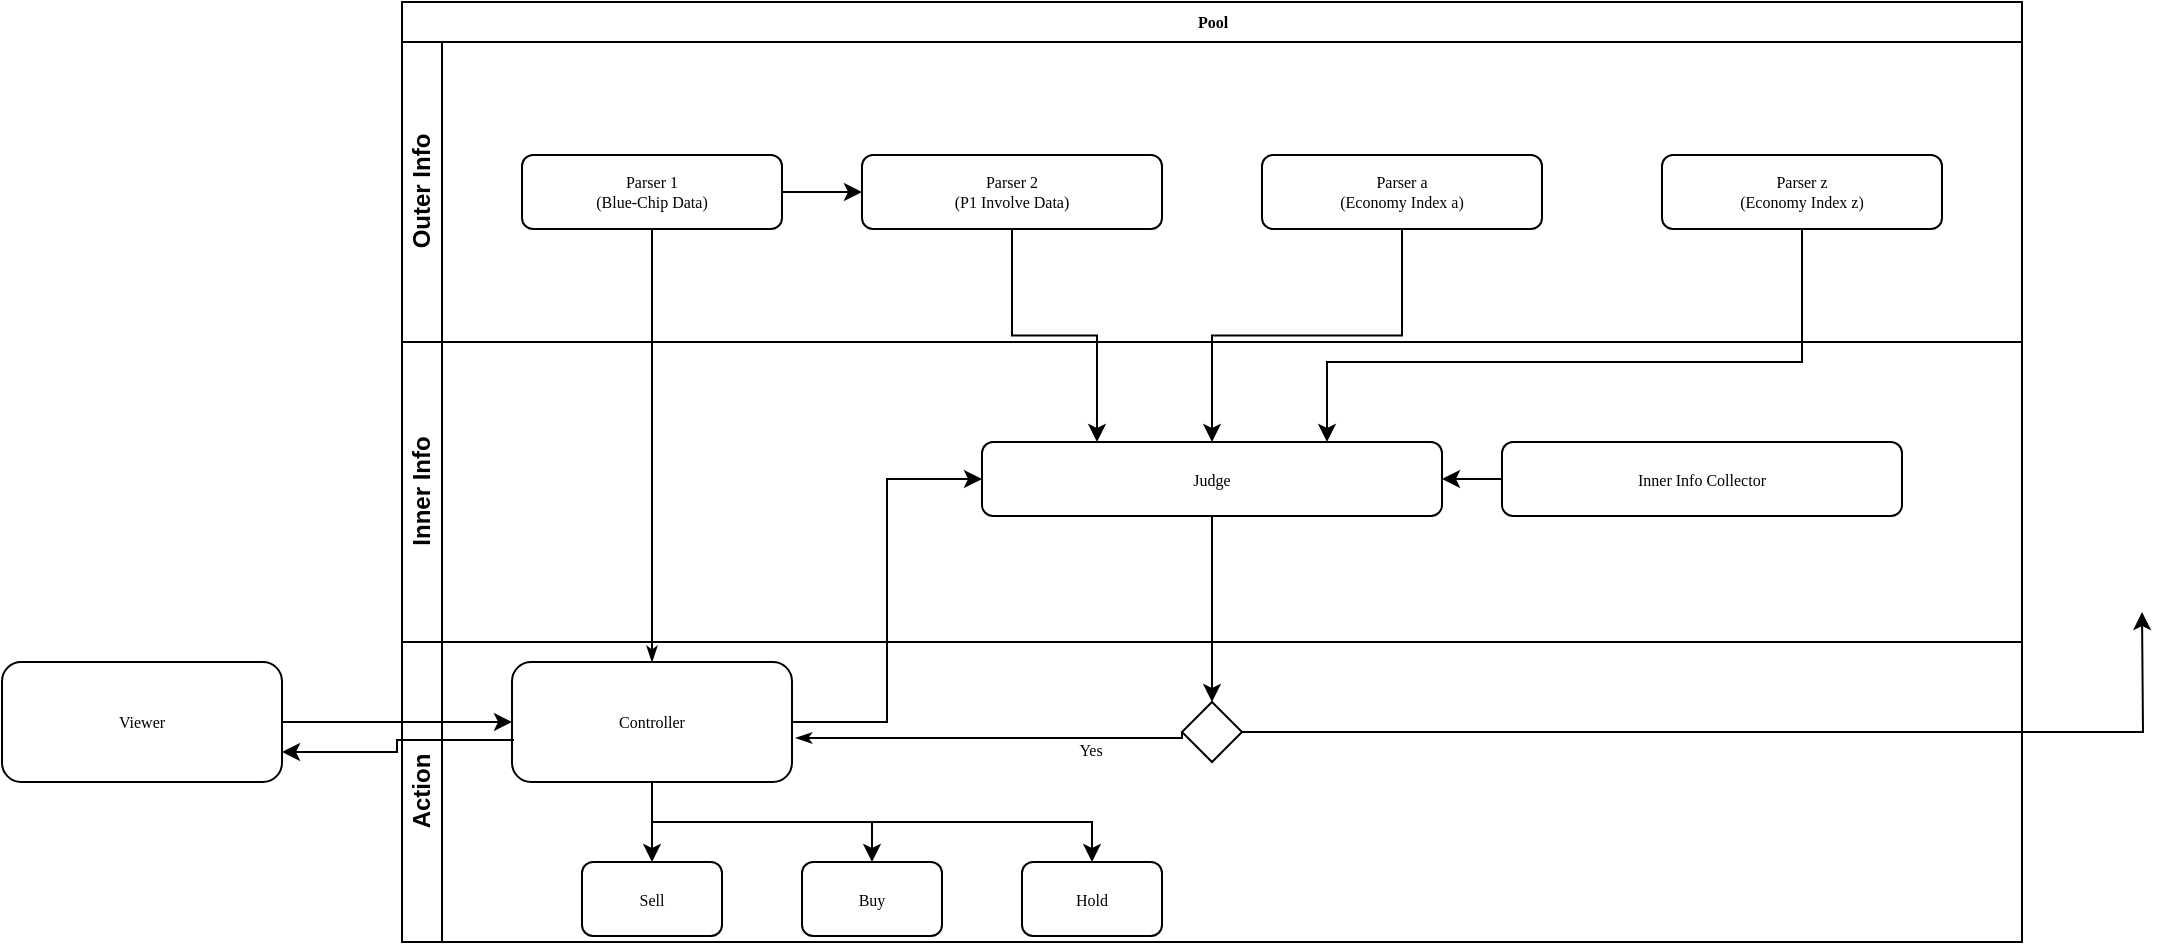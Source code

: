 <mxfile version="20.8.23" type="github">
  <diagram name="Page-1" id="c7488fd3-1785-93aa-aadb-54a6760d102a">
    <mxGraphModel dx="1434" dy="764" grid="1" gridSize="10" guides="1" tooltips="1" connect="1" arrows="1" fold="1" page="1" pageScale="1" pageWidth="1100" pageHeight="850" background="none" math="0" shadow="0">
      <root>
        <mxCell id="0" />
        <mxCell id="1" parent="0" />
        <mxCell id="2b4e8129b02d487f-1" value="Pool" style="swimlane;html=1;childLayout=stackLayout;horizontal=1;startSize=20;horizontalStack=0;rounded=0;shadow=0;labelBackgroundColor=none;strokeWidth=1;fontFamily=Verdana;fontSize=8;align=center;" parent="1" vertex="1">
          <mxGeometry x="240" y="90" width="810" height="470" as="geometry" />
        </mxCell>
        <mxCell id="2b4e8129b02d487f-2" value="Outer Info" style="swimlane;html=1;startSize=20;horizontal=0;" parent="2b4e8129b02d487f-1" vertex="1">
          <mxGeometry y="20" width="810" height="150" as="geometry" />
        </mxCell>
        <mxCell id="RFira_8sWEjnsQ_JQMl_-6" style="edgeStyle=orthogonalEdgeStyle;rounded=0;orthogonalLoop=1;jettySize=auto;html=1;exitX=1;exitY=0.5;exitDx=0;exitDy=0;entryX=0;entryY=0.5;entryDx=0;entryDy=0;" edge="1" parent="2b4e8129b02d487f-2" source="2b4e8129b02d487f-6" target="2b4e8129b02d487f-7">
          <mxGeometry relative="1" as="geometry" />
        </mxCell>
        <mxCell id="2b4e8129b02d487f-6" value="Parser 1&lt;br&gt;(Blue-Chip Data)" style="rounded=1;whiteSpace=wrap;html=1;shadow=0;labelBackgroundColor=none;strokeWidth=1;fontFamily=Verdana;fontSize=8;align=center;" parent="2b4e8129b02d487f-2" vertex="1">
          <mxGeometry x="60" y="56.5" width="130" height="37" as="geometry" />
        </mxCell>
        <mxCell id="2b4e8129b02d487f-7" value="Parser 2&lt;br&gt;(P1 Involve Data)" style="rounded=1;whiteSpace=wrap;html=1;shadow=0;labelBackgroundColor=none;strokeWidth=1;fontFamily=Verdana;fontSize=8;align=center;" parent="2b4e8129b02d487f-2" vertex="1">
          <mxGeometry x="230" y="56.5" width="150" height="37" as="geometry" />
        </mxCell>
        <mxCell id="2b4e8129b02d487f-9" value="Parser a&lt;br&gt;(Economy Index a)" style="rounded=1;whiteSpace=wrap;html=1;shadow=0;labelBackgroundColor=none;strokeWidth=1;fontFamily=Verdana;fontSize=8;align=center;" parent="2b4e8129b02d487f-2" vertex="1">
          <mxGeometry x="430" y="56.5" width="140" height="37" as="geometry" />
        </mxCell>
        <mxCell id="RFira_8sWEjnsQ_JQMl_-8" value="Parser z&lt;br&gt;(Economy Index z)" style="rounded=1;whiteSpace=wrap;html=1;shadow=0;labelBackgroundColor=none;strokeWidth=1;fontFamily=Verdana;fontSize=8;align=center;" vertex="1" parent="2b4e8129b02d487f-2">
          <mxGeometry x="630" y="56.5" width="140" height="37" as="geometry" />
        </mxCell>
        <mxCell id="2b4e8129b02d487f-3" value="Inner Info" style="swimlane;html=1;startSize=20;horizontal=0;" parent="2b4e8129b02d487f-1" vertex="1">
          <mxGeometry y="170" width="810" height="150" as="geometry" />
        </mxCell>
        <mxCell id="RFira_8sWEjnsQ_JQMl_-17" style="edgeStyle=orthogonalEdgeStyle;rounded=0;orthogonalLoop=1;jettySize=auto;html=1;" edge="1" parent="2b4e8129b02d487f-3" source="2b4e8129b02d487f-13">
          <mxGeometry relative="1" as="geometry">
            <mxPoint x="870" y="135" as="targetPoint" />
          </mxGeometry>
        </mxCell>
        <mxCell id="RFira_8sWEjnsQ_JQMl_-13" style="edgeStyle=orthogonalEdgeStyle;rounded=0;orthogonalLoop=1;jettySize=auto;html=1;entryX=1;entryY=0.5;entryDx=0;entryDy=0;" edge="1" parent="2b4e8129b02d487f-3" source="RFira_8sWEjnsQ_JQMl_-3" target="RFira_8sWEjnsQ_JQMl_-4">
          <mxGeometry relative="1" as="geometry" />
        </mxCell>
        <mxCell id="RFira_8sWEjnsQ_JQMl_-3" value="Inner Info Collector" style="rounded=1;whiteSpace=wrap;html=1;shadow=0;labelBackgroundColor=none;strokeWidth=1;fontFamily=Verdana;fontSize=8;align=center;" vertex="1" parent="2b4e8129b02d487f-3">
          <mxGeometry x="550" y="50" width="200" height="37" as="geometry" />
        </mxCell>
        <mxCell id="RFira_8sWEjnsQ_JQMl_-4" value="Judge" style="rounded=1;whiteSpace=wrap;html=1;shadow=0;labelBackgroundColor=none;strokeWidth=1;fontFamily=Verdana;fontSize=8;align=center;" vertex="1" parent="2b4e8129b02d487f-3">
          <mxGeometry x="290" y="50" width="230" height="37" as="geometry" />
        </mxCell>
        <mxCell id="2b4e8129b02d487f-4" value="Action" style="swimlane;html=1;startSize=20;horizontal=0;" parent="2b4e8129b02d487f-1" vertex="1">
          <mxGeometry y="320" width="810" height="150" as="geometry" />
        </mxCell>
        <mxCell id="2b4e8129b02d487f-14" value="Sell" style="rounded=1;whiteSpace=wrap;html=1;shadow=0;labelBackgroundColor=none;strokeWidth=1;fontFamily=Verdana;fontSize=8;align=center;" parent="2b4e8129b02d487f-4" vertex="1">
          <mxGeometry x="90" y="110.0" width="70" height="37" as="geometry" />
        </mxCell>
        <mxCell id="2b4e8129b02d487f-17" value="Buy" style="rounded=1;whiteSpace=wrap;html=1;shadow=0;labelBackgroundColor=none;strokeWidth=1;fontFamily=Verdana;fontSize=8;align=center;" parent="2b4e8129b02d487f-4" vertex="1">
          <mxGeometry x="200" y="110" width="70" height="37" as="geometry" />
        </mxCell>
        <mxCell id="RFira_8sWEjnsQ_JQMl_-18" value="Yes" style="edgeStyle=orthogonalEdgeStyle;rounded=0;html=1;labelBackgroundColor=none;startArrow=none;startFill=0;startSize=5;endArrow=classicThin;endFill=1;endSize=5;jettySize=auto;orthogonalLoop=1;strokeWidth=1;fontFamily=Verdana;fontSize=8;exitX=0;exitY=0.5;exitDx=0;exitDy=0;exitPerimeter=0;entryX=1.014;entryY=0.633;entryDx=0;entryDy=0;entryPerimeter=0;" edge="1" parent="2b4e8129b02d487f-4" source="2b4e8129b02d487f-13" target="2b4e8129b02d487f-12">
          <mxGeometry x="-0.5" y="6" relative="1" as="geometry">
            <mxPoint as="offset" />
            <mxPoint x="360" y="45" as="sourcePoint" />
            <mxPoint x="270" y="10" as="targetPoint" />
            <Array as="points">
              <mxPoint x="390" y="48" />
            </Array>
          </mxGeometry>
        </mxCell>
        <mxCell id="RFira_8sWEjnsQ_JQMl_-19" value="Hold" style="rounded=1;whiteSpace=wrap;html=1;shadow=0;labelBackgroundColor=none;strokeWidth=1;fontFamily=Verdana;fontSize=8;align=center;" vertex="1" parent="2b4e8129b02d487f-4">
          <mxGeometry x="310" y="110" width="70" height="37" as="geometry" />
        </mxCell>
        <mxCell id="RFira_8sWEjnsQ_JQMl_-24" style="edgeStyle=orthogonalEdgeStyle;rounded=0;orthogonalLoop=1;jettySize=auto;html=1;entryX=0.5;entryY=0;entryDx=0;entryDy=0;" edge="1" parent="2b4e8129b02d487f-4" source="2b4e8129b02d487f-12" target="2b4e8129b02d487f-17">
          <mxGeometry relative="1" as="geometry">
            <Array as="points">
              <mxPoint x="125" y="90" />
              <mxPoint x="235" y="90" />
            </Array>
          </mxGeometry>
        </mxCell>
        <mxCell id="RFira_8sWEjnsQ_JQMl_-25" style="edgeStyle=orthogonalEdgeStyle;rounded=0;orthogonalLoop=1;jettySize=auto;html=1;entryX=0.5;entryY=0;entryDx=0;entryDy=0;" edge="1" parent="2b4e8129b02d487f-4" source="2b4e8129b02d487f-12" target="2b4e8129b02d487f-14">
          <mxGeometry relative="1" as="geometry" />
        </mxCell>
        <mxCell id="2b4e8129b02d487f-12" value="Controller" style="rounded=1;whiteSpace=wrap;html=1;shadow=0;labelBackgroundColor=none;strokeWidth=1;fontFamily=Verdana;fontSize=8;align=center;arcSize=16;" parent="2b4e8129b02d487f-4" vertex="1">
          <mxGeometry x="55" y="10" width="140" height="60" as="geometry" />
        </mxCell>
        <mxCell id="RFira_8sWEjnsQ_JQMl_-22" style="edgeStyle=orthogonalEdgeStyle;rounded=0;orthogonalLoop=1;jettySize=auto;html=1;entryX=0.5;entryY=0;entryDx=0;entryDy=0;" edge="1" parent="2b4e8129b02d487f-4" source="2b4e8129b02d487f-12" target="RFira_8sWEjnsQ_JQMl_-19">
          <mxGeometry relative="1" as="geometry">
            <Array as="points">
              <mxPoint x="125" y="90" />
              <mxPoint x="345" y="90" />
            </Array>
          </mxGeometry>
        </mxCell>
        <mxCell id="2b4e8129b02d487f-13" value="" style="strokeWidth=1;html=1;shape=mxgraph.flowchart.decision;whiteSpace=wrap;rounded=1;shadow=0;labelBackgroundColor=none;fontFamily=Verdana;fontSize=8;align=center;" parent="2b4e8129b02d487f-4" vertex="1">
          <mxGeometry x="390" y="30.0" width="30" height="30" as="geometry" />
        </mxCell>
        <mxCell id="2b4e8129b02d487f-24" style="edgeStyle=orthogonalEdgeStyle;rounded=0;html=1;labelBackgroundColor=none;startArrow=none;startFill=0;startSize=5;endArrow=classicThin;endFill=1;endSize=5;jettySize=auto;orthogonalLoop=1;strokeWidth=1;fontFamily=Verdana;fontSize=8" parent="2b4e8129b02d487f-1" source="2b4e8129b02d487f-6" target="2b4e8129b02d487f-12" edge="1">
          <mxGeometry relative="1" as="geometry" />
        </mxCell>
        <mxCell id="RFira_8sWEjnsQ_JQMl_-10" style="edgeStyle=orthogonalEdgeStyle;rounded=0;orthogonalLoop=1;jettySize=auto;html=1;entryX=0.25;entryY=0;entryDx=0;entryDy=0;" edge="1" parent="2b4e8129b02d487f-1" source="2b4e8129b02d487f-7" target="RFira_8sWEjnsQ_JQMl_-4">
          <mxGeometry relative="1" as="geometry" />
        </mxCell>
        <mxCell id="RFira_8sWEjnsQ_JQMl_-11" style="edgeStyle=orthogonalEdgeStyle;rounded=0;orthogonalLoop=1;jettySize=auto;html=1;entryX=0.5;entryY=0;entryDx=0;entryDy=0;" edge="1" parent="2b4e8129b02d487f-1" source="2b4e8129b02d487f-9" target="RFira_8sWEjnsQ_JQMl_-4">
          <mxGeometry relative="1" as="geometry" />
        </mxCell>
        <mxCell id="RFira_8sWEjnsQ_JQMl_-12" style="edgeStyle=orthogonalEdgeStyle;rounded=0;orthogonalLoop=1;jettySize=auto;html=1;entryX=0.75;entryY=0;entryDx=0;entryDy=0;" edge="1" parent="2b4e8129b02d487f-1" source="RFira_8sWEjnsQ_JQMl_-8" target="RFira_8sWEjnsQ_JQMl_-4">
          <mxGeometry relative="1" as="geometry">
            <Array as="points">
              <mxPoint x="700" y="180" />
              <mxPoint x="463" y="180" />
            </Array>
          </mxGeometry>
        </mxCell>
        <mxCell id="RFira_8sWEjnsQ_JQMl_-14" style="edgeStyle=orthogonalEdgeStyle;rounded=0;orthogonalLoop=1;jettySize=auto;html=1;entryX=0;entryY=0.5;entryDx=0;entryDy=0;" edge="1" parent="2b4e8129b02d487f-1" source="2b4e8129b02d487f-12" target="RFira_8sWEjnsQ_JQMl_-4">
          <mxGeometry relative="1" as="geometry" />
        </mxCell>
        <mxCell id="RFira_8sWEjnsQ_JQMl_-15" style="edgeStyle=orthogonalEdgeStyle;rounded=0;orthogonalLoop=1;jettySize=auto;html=1;entryX=0.5;entryY=0;entryDx=0;entryDy=0;entryPerimeter=0;" edge="1" parent="2b4e8129b02d487f-1" source="RFira_8sWEjnsQ_JQMl_-4" target="2b4e8129b02d487f-13">
          <mxGeometry relative="1" as="geometry" />
        </mxCell>
        <mxCell id="RFira_8sWEjnsQ_JQMl_-37" style="edgeStyle=orthogonalEdgeStyle;rounded=0;orthogonalLoop=1;jettySize=auto;html=1;" edge="1" parent="1" source="RFira_8sWEjnsQ_JQMl_-36" target="2b4e8129b02d487f-12">
          <mxGeometry relative="1" as="geometry" />
        </mxCell>
        <mxCell id="RFira_8sWEjnsQ_JQMl_-36" value="Viewer" style="rounded=1;whiteSpace=wrap;html=1;shadow=0;labelBackgroundColor=none;strokeWidth=1;fontFamily=Verdana;fontSize=8;align=center;arcSize=16;" vertex="1" parent="1">
          <mxGeometry x="40" y="420" width="140" height="60" as="geometry" />
        </mxCell>
        <mxCell id="RFira_8sWEjnsQ_JQMl_-38" style="edgeStyle=orthogonalEdgeStyle;rounded=0;orthogonalLoop=1;jettySize=auto;html=1;exitX=0.007;exitY=0.65;exitDx=0;exitDy=0;exitPerimeter=0;entryX=1;entryY=0.75;entryDx=0;entryDy=0;" edge="1" parent="1" source="2b4e8129b02d487f-12" target="RFira_8sWEjnsQ_JQMl_-36">
          <mxGeometry relative="1" as="geometry">
            <mxPoint x="190" y="460" as="targetPoint" />
          </mxGeometry>
        </mxCell>
      </root>
    </mxGraphModel>
  </diagram>
</mxfile>
